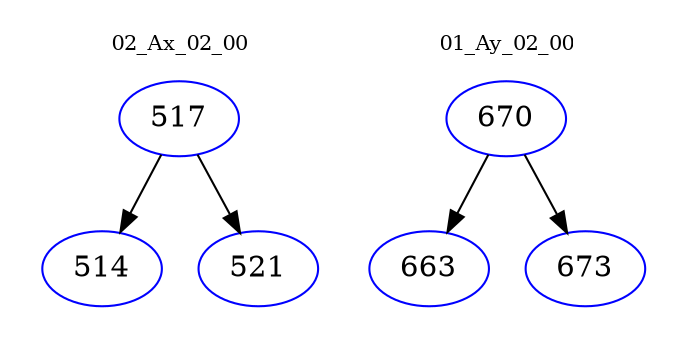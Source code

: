 digraph{
subgraph cluster_0 {
color = white
label = "02_Ax_02_00";
fontsize=10;
T0_517 [label="517", color="blue"]
T0_517 -> T0_514 [color="black"]
T0_514 [label="514", color="blue"]
T0_517 -> T0_521 [color="black"]
T0_521 [label="521", color="blue"]
}
subgraph cluster_1 {
color = white
label = "01_Ay_02_00";
fontsize=10;
T1_670 [label="670", color="blue"]
T1_670 -> T1_663 [color="black"]
T1_663 [label="663", color="blue"]
T1_670 -> T1_673 [color="black"]
T1_673 [label="673", color="blue"]
}
}
